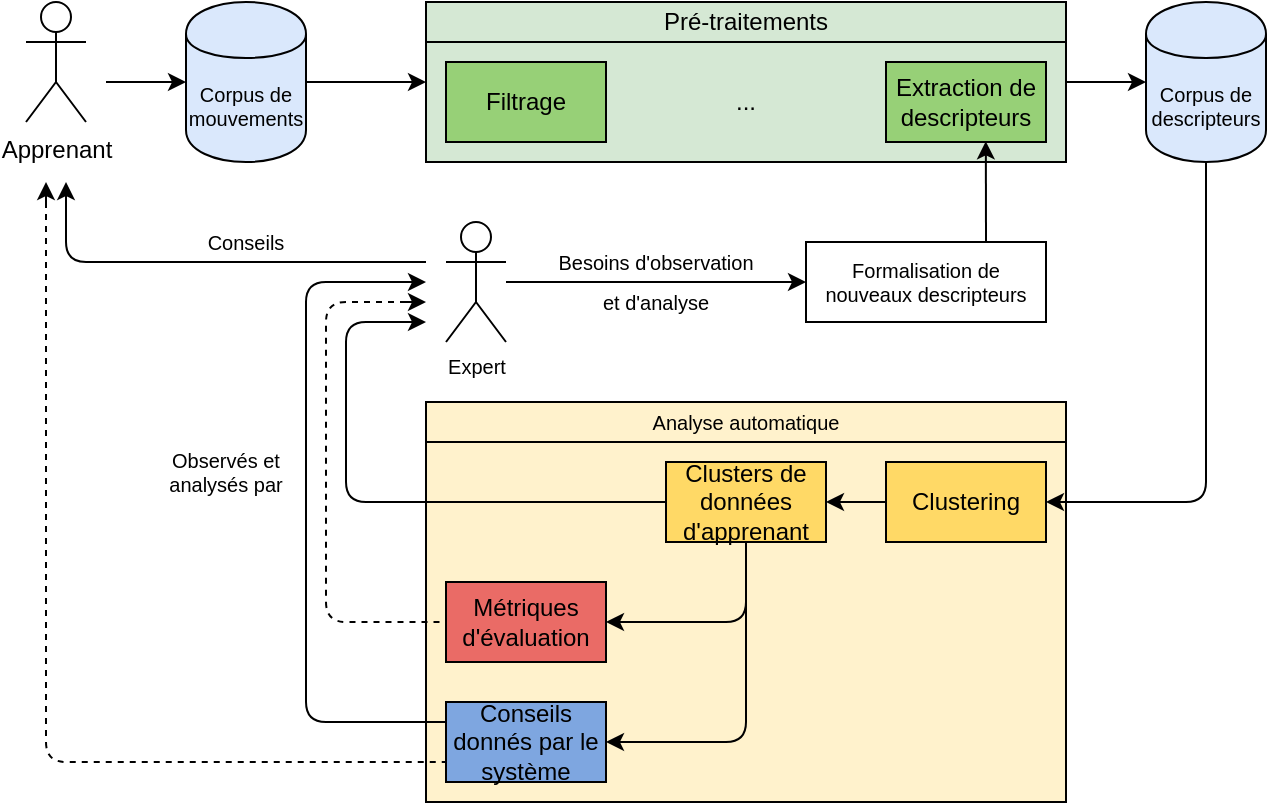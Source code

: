 <mxfile version="11.0.8" type="device"><diagram id="YhvLr1mLyo9J0R2OINm6" name="Page-1"><mxGraphModel dx="813" dy="383" grid="1" gridSize="10" guides="1" tooltips="1" connect="1" arrows="1" fold="1" page="1" pageScale="1" pageWidth="826" pageHeight="1169" math="0" shadow="0"><root><mxCell id="0"/><mxCell id="1" parent="0"/><mxCell id="DaAFTqL1MfxvS5QSBVkE-13" value="" style="rounded=0;whiteSpace=wrap;html=1;fontSize=12;fillColor=#d5e8d4;strokeColor=#000000;" vertex="1" parent="1"><mxGeometry x="240" y="60" width="320" height="60" as="geometry"/></mxCell><mxCell id="DaAFTqL1MfxvS5QSBVkE-1" value="Apprenant" style="shape=umlActor;verticalLabelPosition=bottom;labelBackgroundColor=#ffffff;verticalAlign=top;html=1;outlineConnect=0;" vertex="1" parent="1"><mxGeometry x="40" y="40" width="30" height="60" as="geometry"/></mxCell><mxCell id="DaAFTqL1MfxvS5QSBVkE-9" value="Corpus de mouvements" style="shape=cylinder;whiteSpace=wrap;html=1;boundedLbl=1;backgroundOutline=1;fontSize=10;fillColor=#dae8fc;strokeColor=#000000;" vertex="1" parent="1"><mxGeometry x="120" y="40" width="60" height="80" as="geometry"/></mxCell><mxCell id="DaAFTqL1MfxvS5QSBVkE-10" value="Filtrage" style="rounded=0;whiteSpace=wrap;html=1;fontSize=12;fillColor=#97D077;" vertex="1" parent="1"><mxGeometry x="250" y="70" width="80" height="40" as="geometry"/></mxCell><mxCell id="DaAFTqL1MfxvS5QSBVkE-11" value="Extraction de descripteurs" style="rounded=0;whiteSpace=wrap;html=1;fontSize=12;fillColor=#97D077;" vertex="1" parent="1"><mxGeometry x="470" y="70" width="80" height="40" as="geometry"/></mxCell><mxCell id="DaAFTqL1MfxvS5QSBVkE-12" value="..." style="text;html=1;strokeColor=none;fillColor=none;align=center;verticalAlign=middle;whiteSpace=wrap;rounded=0;fontSize=12;" vertex="1" parent="1"><mxGeometry x="380" y="80" width="40" height="20" as="geometry"/></mxCell><mxCell id="DaAFTqL1MfxvS5QSBVkE-14" value="Pré-traitements" style="rounded=0;whiteSpace=wrap;html=1;fontSize=12;fillColor=#d5e8d4;strokeColor=#000000;" vertex="1" parent="1"><mxGeometry x="240" y="40" width="320" height="20" as="geometry"/></mxCell><mxCell id="DaAFTqL1MfxvS5QSBVkE-15" value="Corpus de descripteurs" style="shape=cylinder;whiteSpace=wrap;html=1;boundedLbl=1;backgroundOutline=1;fontSize=10;fillColor=#dae8fc;strokeColor=#000000;" vertex="1" parent="1"><mxGeometry x="600" y="40" width="60" height="80" as="geometry"/></mxCell><mxCell id="DaAFTqL1MfxvS5QSBVkE-16" value="Analyse automatique" style="rounded=0;whiteSpace=wrap;html=1;fontSize=10;fillColor=#fff2cc;strokeColor=#000000;" vertex="1" parent="1"><mxGeometry x="240" y="240" width="320" height="20" as="geometry"/></mxCell><mxCell id="DaAFTqL1MfxvS5QSBVkE-17" value="" style="rounded=0;whiteSpace=wrap;html=1;fontSize=10;fillColor=#fff2cc;strokeColor=#000000;" vertex="1" parent="1"><mxGeometry x="240" y="260" width="320" height="180" as="geometry"/></mxCell><mxCell id="DaAFTqL1MfxvS5QSBVkE-19" value="Clustering" style="rounded=0;whiteSpace=wrap;html=1;fontSize=12;fillColor=#FFD966;" vertex="1" parent="1"><mxGeometry x="470" y="270" width="80" height="40" as="geometry"/></mxCell><mxCell id="DaAFTqL1MfxvS5QSBVkE-21" value="Clusters de données d'apprenant" style="rounded=0;whiteSpace=wrap;html=1;fontSize=12;fillColor=#FFD966;" vertex="1" parent="1"><mxGeometry x="360" y="270" width="80" height="40" as="geometry"/></mxCell><mxCell id="DaAFTqL1MfxvS5QSBVkE-24" value="Métriques d'évaluation" style="rounded=0;whiteSpace=wrap;html=1;fontSize=12;fillColor=#EA6B66;" vertex="1" parent="1"><mxGeometry x="250" y="330" width="80" height="40" as="geometry"/></mxCell><mxCell id="DaAFTqL1MfxvS5QSBVkE-25" value="" style="endArrow=classic;html=1;fontSize=10;exitX=0.5;exitY=1;exitDx=0;exitDy=0;" edge="1" parent="1" source="DaAFTqL1MfxvS5QSBVkE-21"><mxGeometry width="50" height="50" relative="1" as="geometry"><mxPoint x="180" y="350" as="sourcePoint"/><mxPoint x="330" y="410" as="targetPoint"/><Array as="points"><mxPoint x="400" y="410"/></Array></mxGeometry></mxCell><mxCell id="DaAFTqL1MfxvS5QSBVkE-27" value="" style="endArrow=classic;html=1;fontSize=10;entryX=1;entryY=0.5;entryDx=0;entryDy=0;exitX=0;exitY=0.5;exitDx=0;exitDy=0;" edge="1" parent="1" source="DaAFTqL1MfxvS5QSBVkE-19" target="DaAFTqL1MfxvS5QSBVkE-21"><mxGeometry width="50" height="50" relative="1" as="geometry"><mxPoint x="520" y="210" as="sourcePoint"/><mxPoint x="570" y="160" as="targetPoint"/></mxGeometry></mxCell><mxCell id="DaAFTqL1MfxvS5QSBVkE-29" value="" style="endArrow=classic;html=1;fontSize=10;entryX=0;entryY=0.5;entryDx=0;entryDy=0;" edge="1" parent="1" target="DaAFTqL1MfxvS5QSBVkE-9"><mxGeometry width="50" height="50" relative="1" as="geometry"><mxPoint x="80" y="80" as="sourcePoint"/><mxPoint x="120" y="60" as="targetPoint"/></mxGeometry></mxCell><mxCell id="DaAFTqL1MfxvS5QSBVkE-30" value="" style="endArrow=classic;html=1;fontSize=10;exitX=1;exitY=0.5;exitDx=0;exitDy=0;" edge="1" parent="1" source="DaAFTqL1MfxvS5QSBVkE-9"><mxGeometry width="50" height="50" relative="1" as="geometry"><mxPoint x="190" y="130" as="sourcePoint"/><mxPoint x="240" y="80" as="targetPoint"/></mxGeometry></mxCell><mxCell id="DaAFTqL1MfxvS5QSBVkE-31" value="" style="endArrow=classic;html=1;fontSize=10;entryX=0;entryY=0.5;entryDx=0;entryDy=0;" edge="1" parent="1" target="DaAFTqL1MfxvS5QSBVkE-15"><mxGeometry width="50" height="50" relative="1" as="geometry"><mxPoint x="560" y="80" as="sourcePoint"/><mxPoint x="590" y="130" as="targetPoint"/></mxGeometry></mxCell><mxCell id="DaAFTqL1MfxvS5QSBVkE-32" value="" style="endArrow=classic;html=1;fontSize=10;exitX=0.5;exitY=1;exitDx=0;exitDy=0;entryX=1;entryY=0.5;entryDx=0;entryDy=0;" edge="1" parent="1" source="DaAFTqL1MfxvS5QSBVkE-15" target="DaAFTqL1MfxvS5QSBVkE-19"><mxGeometry width="50" height="50" relative="1" as="geometry"><mxPoint x="610" y="210" as="sourcePoint"/><mxPoint x="560" y="290" as="targetPoint"/><Array as="points"><mxPoint x="630" y="290"/></Array></mxGeometry></mxCell><mxCell id="DaAFTqL1MfxvS5QSBVkE-33" value="Conseils donnés par le système" style="rounded=0;whiteSpace=wrap;html=1;fontSize=12;fillColor=#7EA6E0;" vertex="1" parent="1"><mxGeometry x="250" y="390" width="80" height="40" as="geometry"/></mxCell><mxCell id="DaAFTqL1MfxvS5QSBVkE-35" value="" style="endArrow=classic;html=1;fontSize=10;exitX=0.5;exitY=1;exitDx=0;exitDy=0;entryX=1;entryY=0.5;entryDx=0;entryDy=0;" edge="1" parent="1" source="DaAFTqL1MfxvS5QSBVkE-21" target="DaAFTqL1MfxvS5QSBVkE-24"><mxGeometry width="50" height="50" relative="1" as="geometry"><mxPoint x="350" y="370" as="sourcePoint"/><mxPoint x="400" y="320" as="targetPoint"/><Array as="points"><mxPoint x="400" y="350"/></Array></mxGeometry></mxCell><mxCell id="DaAFTqL1MfxvS5QSBVkE-36" value="" style="endArrow=classic;html=1;fontSize=10;" edge="1" parent="1"><mxGeometry width="50" height="50" relative="1" as="geometry"><mxPoint x="360" y="290" as="sourcePoint"/><mxPoint x="240" y="200" as="targetPoint"/><Array as="points"><mxPoint x="200" y="290"/><mxPoint x="200" y="200"/></Array></mxGeometry></mxCell><mxCell id="DaAFTqL1MfxvS5QSBVkE-37" value="" style="endArrow=classic;html=1;fontSize=10;exitX=0;exitY=0.25;exitDx=0;exitDy=0;" edge="1" parent="1" source="DaAFTqL1MfxvS5QSBVkE-33"><mxGeometry width="50" height="50" relative="1" as="geometry"><mxPoint x="110" y="410" as="sourcePoint"/><mxPoint x="240" y="180" as="targetPoint"/><Array as="points"><mxPoint x="180" y="400"/><mxPoint x="180" y="180"/></Array></mxGeometry></mxCell><mxCell id="DaAFTqL1MfxvS5QSBVkE-38" value="Expert" style="shape=umlActor;verticalLabelPosition=bottom;labelBackgroundColor=#ffffff;verticalAlign=top;html=1;outlineConnect=0;fontSize=10;" vertex="1" parent="1"><mxGeometry x="250" y="150" width="30" height="60" as="geometry"/></mxCell><mxCell id="DaAFTqL1MfxvS5QSBVkE-40" value="" style="endArrow=none;dashed=1;html=1;fontSize=10;entryX=0;entryY=0.75;entryDx=0;entryDy=0;" edge="1" parent="1" target="DaAFTqL1MfxvS5QSBVkE-33"><mxGeometry width="50" height="50" relative="1" as="geometry"><mxPoint x="50" y="140" as="sourcePoint"/><mxPoint x="170" y="350" as="targetPoint"/><Array as="points"><mxPoint x="50" y="420"/></Array></mxGeometry></mxCell><mxCell id="DaAFTqL1MfxvS5QSBVkE-41" value="" style="endArrow=none;dashed=1;html=1;fontSize=10;entryX=0;entryY=0.5;entryDx=0;entryDy=0;" edge="1" parent="1" target="DaAFTqL1MfxvS5QSBVkE-24"><mxGeometry width="50" height="50" relative="1" as="geometry"><mxPoint x="230" y="190" as="sourcePoint"/><mxPoint x="190" y="380" as="targetPoint"/><Array as="points"><mxPoint x="190" y="190"/><mxPoint x="190" y="350"/></Array></mxGeometry></mxCell><mxCell id="DaAFTqL1MfxvS5QSBVkE-42" value="" style="endArrow=classic;html=1;fontSize=10;" edge="1" parent="1"><mxGeometry width="50" height="50" relative="1" as="geometry"><mxPoint x="230" y="190" as="sourcePoint"/><mxPoint x="240" y="190" as="targetPoint"/></mxGeometry></mxCell><mxCell id="DaAFTqL1MfxvS5QSBVkE-43" value="" style="endArrow=classic;html=1;fontSize=10;" edge="1" parent="1"><mxGeometry width="50" height="50" relative="1" as="geometry"><mxPoint x="50" y="140" as="sourcePoint"/><mxPoint x="50" y="130" as="targetPoint"/></mxGeometry></mxCell><mxCell id="DaAFTqL1MfxvS5QSBVkE-44" value="Formalisation de nouveaux descripteurs" style="rounded=0;whiteSpace=wrap;html=1;fontSize=10;" vertex="1" parent="1"><mxGeometry x="430" y="160" width="120" height="40" as="geometry"/></mxCell><mxCell id="DaAFTqL1MfxvS5QSBVkE-45" value="" style="endArrow=classic;html=1;fontSize=10;entryX=0;entryY=0.5;entryDx=0;entryDy=0;" edge="1" parent="1" target="DaAFTqL1MfxvS5QSBVkE-44"><mxGeometry width="50" height="50" relative="1" as="geometry"><mxPoint x="280" y="180" as="sourcePoint"/><mxPoint x="390" y="150" as="targetPoint"/></mxGeometry></mxCell><mxCell id="DaAFTqL1MfxvS5QSBVkE-46" value="" style="endArrow=classic;html=1;fontSize=10;entryX=0.624;entryY=0.992;entryDx=0;entryDy=0;exitX=0.75;exitY=0;exitDx=0;exitDy=0;entryPerimeter=0;" edge="1" parent="1" source="DaAFTqL1MfxvS5QSBVkE-44" target="DaAFTqL1MfxvS5QSBVkE-11"><mxGeometry width="50" height="50" relative="1" as="geometry"><mxPoint x="480" y="180" as="sourcePoint"/><mxPoint x="530" y="130" as="targetPoint"/></mxGeometry></mxCell><mxCell id="DaAFTqL1MfxvS5QSBVkE-47" value="" style="endArrow=classic;html=1;fontSize=10;" edge="1" parent="1"><mxGeometry width="50" height="50" relative="1" as="geometry"><mxPoint x="240" y="170" as="sourcePoint"/><mxPoint x="60" y="130" as="targetPoint"/><Array as="points"><mxPoint x="60" y="170"/></Array></mxGeometry></mxCell><mxCell id="DaAFTqL1MfxvS5QSBVkE-48" value="Conseils" style="text;html=1;strokeColor=none;fillColor=none;align=center;verticalAlign=middle;whiteSpace=wrap;rounded=0;fontSize=10;" vertex="1" parent="1"><mxGeometry x="130" y="150" width="40" height="20" as="geometry"/></mxCell><mxCell id="DaAFTqL1MfxvS5QSBVkE-49" value="Observés et analysés par" style="text;html=1;strokeColor=none;fillColor=none;align=center;verticalAlign=middle;whiteSpace=wrap;rounded=0;fontSize=10;" vertex="1" parent="1"><mxGeometry x="110" y="260" width="60" height="30" as="geometry"/></mxCell><mxCell id="DaAFTqL1MfxvS5QSBVkE-50" value="Besoins d'observation" style="text;html=1;strokeColor=none;fillColor=none;align=center;verticalAlign=middle;whiteSpace=wrap;rounded=0;fontSize=10;" vertex="1" parent="1"><mxGeometry x="300" y="160" width="110" height="20" as="geometry"/></mxCell><mxCell id="DaAFTqL1MfxvS5QSBVkE-51" value="et d'analyse" style="text;html=1;strokeColor=none;fillColor=none;align=center;verticalAlign=middle;whiteSpace=wrap;rounded=0;fontSize=10;" vertex="1" parent="1"><mxGeometry x="325" y="180" width="60" height="20" as="geometry"/></mxCell></root></mxGraphModel></diagram></mxfile>